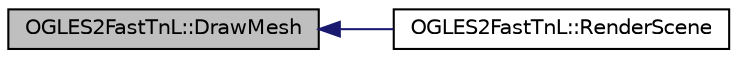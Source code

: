 digraph "OGLES2FastTnL::DrawMesh"
{
  edge [fontname="Helvetica",fontsize="10",labelfontname="Helvetica",labelfontsize="10"];
  node [fontname="Helvetica",fontsize="10",shape=record];
  rankdir="LR";
  Node1 [label="OGLES2FastTnL::DrawMesh",height=0.2,width=0.4,color="black", fillcolor="grey75", style="filled", fontcolor="black"];
  Node1 -> Node2 [dir="back",color="midnightblue",fontsize="10",style="solid",fontname="Helvetica"];
  Node2 [label="OGLES2FastTnL::RenderScene",height=0.2,width=0.4,color="black", fillcolor="white", style="filled",URL="$class_o_g_l_e_s2_fast_tn_l.html#a07c563788f93b6f1246dedc7cf5853de"];
}
